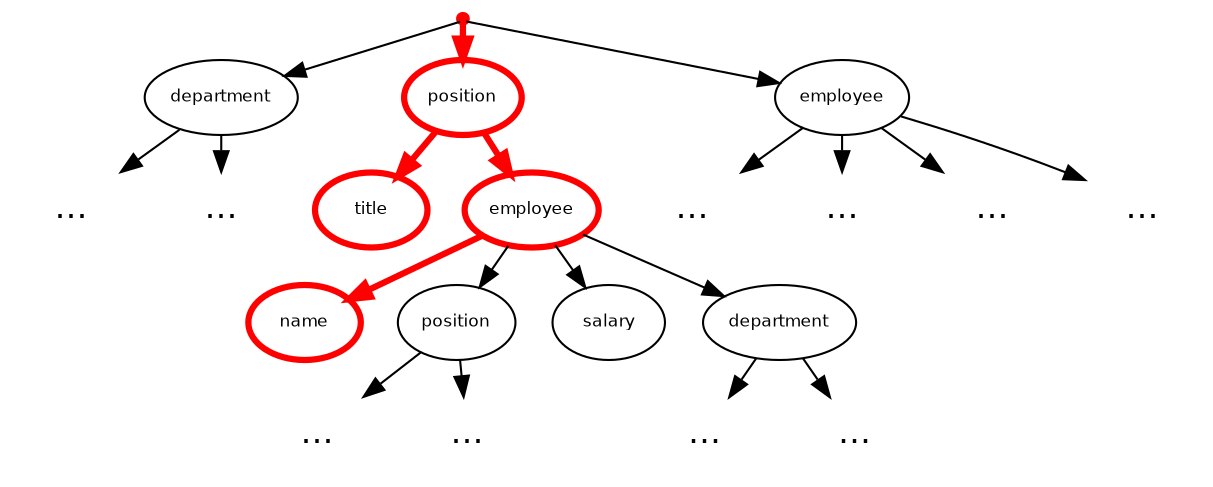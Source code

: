 
digraph {
    graph [ranksep=.25 nodesep=.25, pad=.1, bgcolor=transparent]
    node [fontname="DejaVu Sans", fontsize=8]
    void [shape=point penwidth=3 color=red]
    dept [label=department]
    posn [label=position penwidth=3 color=red]
    empl [label=employee]
    dept_name [shape=none label="&hellip;" fontsize=16]
    dept_empl [shape=none label="&hellip;" fontsize=16]
    posn_title [label=title penwidth=3 color=red]
    posn_empl [label=employee penwidth=3 color=red]
    empl_name [shape=none label="&hellip;" fontsize=16]
    empl_posn [shape=none label="&hellip;" fontsize=16]
    empl_salary [shape=none label="&hellip;" fontsize=16]
    empl_dept [shape=none label="&hellip;" fontsize=16]
    posn_empl_name [label=name penwidth=3 color=red]
    posn_empl_posn [label=position]
    posn_empl_salary [label=salary]
    posn_empl_dept [label=department]
    posn_empl_posn_title [shape=none label="&hellip;" fontsize=16]
    posn_empl_posn_empl [shape=none label="&hellip;" fontsize=16]
    posn_empl_dept_name [shape=none label="&hellip;" fontsize=16]
    posn_empl_dept_empl [shape=none label="&hellip;" fontsize=16]
    void -> dept
    void -> posn [penwidth=3 color=red]
    void -> empl
    dept -> dept_name
    dept -> dept_empl
    posn -> posn_title [penwidth=3 color=red]
    posn -> posn_empl [penwidth=3 color=red]
    empl -> empl_name
    empl -> empl_posn
    empl -> empl_salary
    empl -> empl_dept
    posn_empl -> posn_empl_name [penwidth=3 color=red]
    posn_empl -> posn_empl_posn
    posn_empl -> posn_empl_salary
    posn_empl -> posn_empl_dept
    posn_empl_dept -> posn_empl_dept_name
    posn_empl_dept -> posn_empl_dept_empl
    posn_empl_posn -> posn_empl_posn_title
    posn_empl_posn -> posn_empl_posn_empl
}

